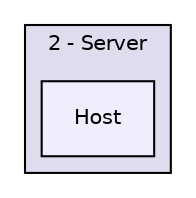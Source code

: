 digraph "D:/Projets/Final-Bomber/2 - Server/Host" {
  compound=true
  node [ fontsize="10", fontname="Helvetica"];
  edge [ labelfontsize="10", labelfontname="Helvetica"];
  subgraph clusterdir_84b4cce606750ea1da5a83508b66c79b {
    graph [ bgcolor="#ddddee", pencolor="black", label="2 - Server" fontname="Helvetica", fontsize="10", URL="dir_84b4cce606750ea1da5a83508b66c79b.html"]
  dir_29aae45c9d96dffa710d7d0cbbf2ef62 [shape=box, label="Host", style="filled", fillcolor="#eeeeff", pencolor="black", URL="dir_29aae45c9d96dffa710d7d0cbbf2ef62.html"];
  }
}
